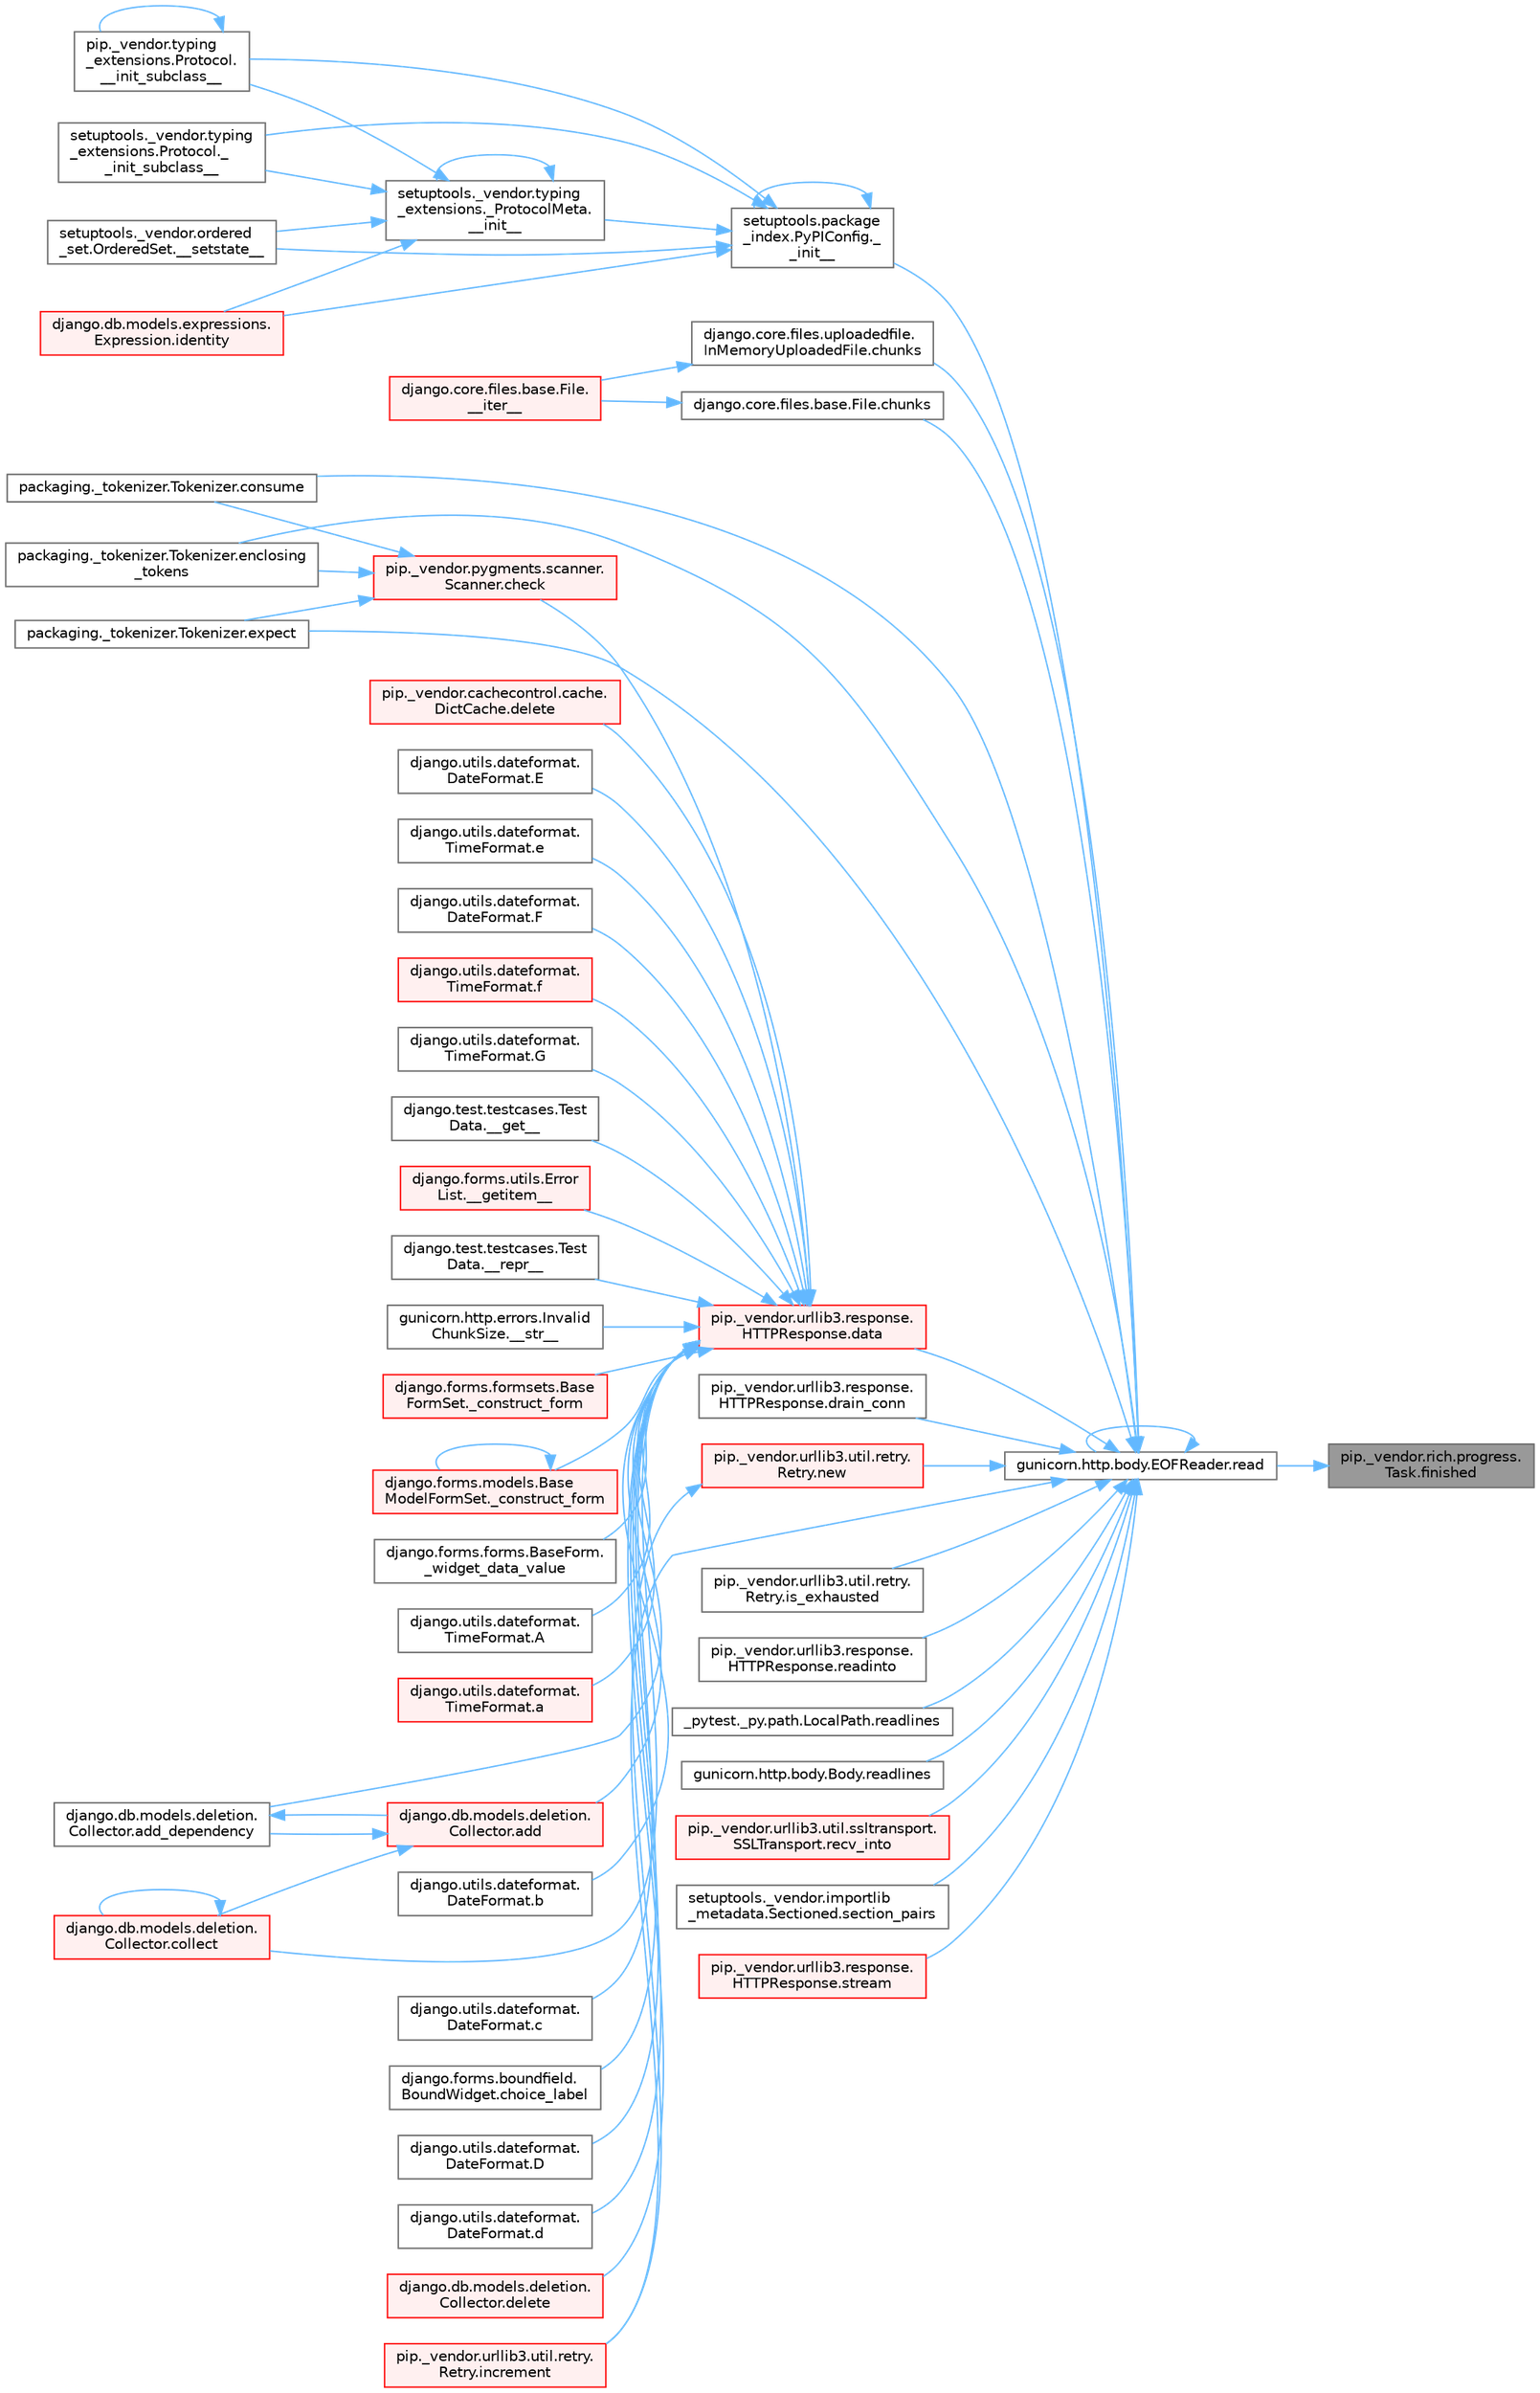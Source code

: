 digraph "pip._vendor.rich.progress.Task.finished"
{
 // LATEX_PDF_SIZE
  bgcolor="transparent";
  edge [fontname=Helvetica,fontsize=10,labelfontname=Helvetica,labelfontsize=10];
  node [fontname=Helvetica,fontsize=10,shape=box,height=0.2,width=0.4];
  rankdir="RL";
  Node1 [id="Node000001",label="pip._vendor.rich.progress.\lTask.finished",height=0.2,width=0.4,color="gray40", fillcolor="grey60", style="filled", fontcolor="black",tooltip=" "];
  Node1 -> Node2 [id="edge1_Node000001_Node000002",dir="back",color="steelblue1",style="solid",tooltip=" "];
  Node2 [id="Node000002",label="gunicorn.http.body.EOFReader.read",height=0.2,width=0.4,color="grey40", fillcolor="white", style="filled",URL="$classgunicorn_1_1http_1_1body_1_1_e_o_f_reader.html#a6ae0aab25c53911d59fcbb87c1dfa602",tooltip=" "];
  Node2 -> Node3 [id="edge2_Node000002_Node000003",dir="back",color="steelblue1",style="solid",tooltip=" "];
  Node3 [id="Node000003",label="setuptools.package\l_index.PyPIConfig._\l_init__",height=0.2,width=0.4,color="grey40", fillcolor="white", style="filled",URL="$classsetuptools_1_1package__index_1_1_py_p_i_config.html#aaaf43ad63ae6fe8ffed0e48774e437b6",tooltip=" "];
  Node3 -> Node4 [id="edge3_Node000003_Node000004",dir="back",color="steelblue1",style="solid",tooltip=" "];
  Node4 [id="Node000004",label="setuptools._vendor.typing\l_extensions._ProtocolMeta.\l__init__",height=0.2,width=0.4,color="grey40", fillcolor="white", style="filled",URL="$classsetuptools_1_1__vendor_1_1typing__extensions_1_1___protocol_meta.html#a7bbaff8ac6d19534b46bca363ee0b43a",tooltip=" "];
  Node4 -> Node4 [id="edge4_Node000004_Node000004",dir="back",color="steelblue1",style="solid",tooltip=" "];
  Node4 -> Node5 [id="edge5_Node000004_Node000005",dir="back",color="steelblue1",style="solid",tooltip=" "];
  Node5 [id="Node000005",label="pip._vendor.typing\l_extensions.Protocol.\l__init_subclass__",height=0.2,width=0.4,color="grey40", fillcolor="white", style="filled",URL="$classpip_1_1__vendor_1_1typing__extensions_1_1_protocol.html#a2916efc86cebb8aba6deb7fd30b33988",tooltip=" "];
  Node5 -> Node5 [id="edge6_Node000005_Node000005",dir="back",color="steelblue1",style="solid",tooltip=" "];
  Node4 -> Node6 [id="edge7_Node000004_Node000006",dir="back",color="steelblue1",style="solid",tooltip=" "];
  Node6 [id="Node000006",label="setuptools._vendor.typing\l_extensions.Protocol._\l_init_subclass__",height=0.2,width=0.4,color="grey40", fillcolor="white", style="filled",URL="$classsetuptools_1_1__vendor_1_1typing__extensions_1_1_protocol.html#ac6cbebc092a4724ab3704c5334059874",tooltip=" "];
  Node4 -> Node7 [id="edge8_Node000004_Node000007",dir="back",color="steelblue1",style="solid",tooltip=" "];
  Node7 [id="Node000007",label="setuptools._vendor.ordered\l_set.OrderedSet.__setstate__",height=0.2,width=0.4,color="grey40", fillcolor="white", style="filled",URL="$classsetuptools_1_1__vendor_1_1ordered__set_1_1_ordered_set.html#aa7f7de9d987829525d06db565fe1b4a1",tooltip=" "];
  Node4 -> Node8 [id="edge9_Node000004_Node000008",dir="back",color="steelblue1",style="solid",tooltip=" "];
  Node8 [id="Node000008",label="django.db.models.expressions.\lExpression.identity",height=0.2,width=0.4,color="red", fillcolor="#FFF0F0", style="filled",URL="$classdjango_1_1db_1_1models_1_1expressions_1_1_expression.html#a10048810b5eb8641acf3bc150731b925",tooltip=" "];
  Node3 -> Node3 [id="edge10_Node000003_Node000003",dir="back",color="steelblue1",style="solid",tooltip=" "];
  Node3 -> Node5 [id="edge11_Node000003_Node000005",dir="back",color="steelblue1",style="solid",tooltip=" "];
  Node3 -> Node6 [id="edge12_Node000003_Node000006",dir="back",color="steelblue1",style="solid",tooltip=" "];
  Node3 -> Node7 [id="edge13_Node000003_Node000007",dir="back",color="steelblue1",style="solid",tooltip=" "];
  Node3 -> Node8 [id="edge14_Node000003_Node000008",dir="back",color="steelblue1",style="solid",tooltip=" "];
  Node2 -> Node35 [id="edge15_Node000002_Node000035",dir="back",color="steelblue1",style="solid",tooltip=" "];
  Node35 [id="Node000035",label="django.core.files.base.File.chunks",height=0.2,width=0.4,color="grey40", fillcolor="white", style="filled",URL="$classdjango_1_1core_1_1files_1_1base_1_1_file.html#ad17ccdad55ee2a18e7b9e3911ee8ebcb",tooltip=" "];
  Node35 -> Node36 [id="edge16_Node000035_Node000036",dir="back",color="steelblue1",style="solid",tooltip=" "];
  Node36 [id="Node000036",label="django.core.files.base.File.\l__iter__",height=0.2,width=0.4,color="red", fillcolor="#FFF0F0", style="filled",URL="$classdjango_1_1core_1_1files_1_1base_1_1_file.html#a94e9f6e2b4daf2db37d08c11ec8a4a7e",tooltip=" "];
  Node2 -> Node39 [id="edge17_Node000002_Node000039",dir="back",color="steelblue1",style="solid",tooltip=" "];
  Node39 [id="Node000039",label="django.core.files.uploadedfile.\lInMemoryUploadedFile.chunks",height=0.2,width=0.4,color="grey40", fillcolor="white", style="filled",URL="$classdjango_1_1core_1_1files_1_1uploadedfile_1_1_in_memory_uploaded_file.html#adc0e015945bc5d33673ec1d0f2b73074",tooltip=" "];
  Node39 -> Node36 [id="edge18_Node000039_Node000036",dir="back",color="steelblue1",style="solid",tooltip=" "];
  Node2 -> Node40 [id="edge19_Node000002_Node000040",dir="back",color="steelblue1",style="solid",tooltip=" "];
  Node40 [id="Node000040",label="packaging._tokenizer.Tokenizer.consume",height=0.2,width=0.4,color="grey40", fillcolor="white", style="filled",URL="$classpackaging_1_1__tokenizer_1_1_tokenizer.html#aff74eaccaae690982aaaba5cb9a4d051",tooltip=" "];
  Node2 -> Node41 [id="edge20_Node000002_Node000041",dir="back",color="steelblue1",style="solid",tooltip=" "];
  Node41 [id="Node000041",label="pip._vendor.urllib3.response.\lHTTPResponse.data",height=0.2,width=0.4,color="red", fillcolor="#FFF0F0", style="filled",URL="$classpip_1_1__vendor_1_1urllib3_1_1response_1_1_h_t_t_p_response.html#abf3c538704803faf453331b0031f3bdd",tooltip=" "];
  Node41 -> Node42 [id="edge21_Node000041_Node000042",dir="back",color="steelblue1",style="solid",tooltip=" "];
  Node42 [id="Node000042",label="django.test.testcases.Test\lData.__get__",height=0.2,width=0.4,color="grey40", fillcolor="white", style="filled",URL="$classdjango_1_1test_1_1testcases_1_1_test_data.html#a6b90c1a9262cf266d34b5e5faa257454",tooltip=" "];
  Node41 -> Node43 [id="edge22_Node000041_Node000043",dir="back",color="steelblue1",style="solid",tooltip=" "];
  Node43 [id="Node000043",label="django.forms.utils.Error\lList.__getitem__",height=0.2,width=0.4,color="red", fillcolor="#FFF0F0", style="filled",URL="$classdjango_1_1forms_1_1utils_1_1_error_list.html#a2e2a77de3202d50ed650ac677fc03b24",tooltip=" "];
  Node41 -> Node104 [id="edge23_Node000041_Node000104",dir="back",color="steelblue1",style="solid",tooltip=" "];
  Node104 [id="Node000104",label="django.test.testcases.Test\lData.__repr__",height=0.2,width=0.4,color="grey40", fillcolor="white", style="filled",URL="$classdjango_1_1test_1_1testcases_1_1_test_data.html#afdff675b2003e7c32b6eccee739f936d",tooltip=" "];
  Node41 -> Node105 [id="edge24_Node000041_Node000105",dir="back",color="steelblue1",style="solid",tooltip=" "];
  Node105 [id="Node000105",label="gunicorn.http.errors.Invalid\lChunkSize.__str__",height=0.2,width=0.4,color="grey40", fillcolor="white", style="filled",URL="$classgunicorn_1_1http_1_1errors_1_1_invalid_chunk_size.html#ad3e2302a318e7c6532a3845dd0d9ab08",tooltip=" "];
  Node41 -> Node106 [id="edge25_Node000041_Node000106",dir="back",color="steelblue1",style="solid",tooltip=" "];
  Node106 [id="Node000106",label="django.forms.formsets.Base\lFormSet._construct_form",height=0.2,width=0.4,color="red", fillcolor="#FFF0F0", style="filled",URL="$classdjango_1_1forms_1_1formsets_1_1_base_form_set.html#a4a92b0779a5f5964325e73f9c8521fe8",tooltip=" "];
  Node41 -> Node1884 [id="edge26_Node000041_Node001884",dir="back",color="steelblue1",style="solid",tooltip=" "];
  Node1884 [id="Node001884",label="django.forms.models.Base\lModelFormSet._construct_form",height=0.2,width=0.4,color="red", fillcolor="#FFF0F0", style="filled",URL="$classdjango_1_1forms_1_1models_1_1_base_model_form_set.html#a2318f52c4f2963f7674c8e15e2f3c324",tooltip=" "];
  Node1884 -> Node1884 [id="edge27_Node001884_Node001884",dir="back",color="steelblue1",style="solid",tooltip=" "];
  Node41 -> Node663 [id="edge28_Node000041_Node000663",dir="back",color="steelblue1",style="solid",tooltip=" "];
  Node663 [id="Node000663",label="django.forms.forms.BaseForm.\l_widget_data_value",height=0.2,width=0.4,color="grey40", fillcolor="white", style="filled",URL="$classdjango_1_1forms_1_1forms_1_1_base_form.html#a237e69a267c76deaa1f2bb226b221391",tooltip=" "];
  Node41 -> Node2530 [id="edge29_Node000041_Node002530",dir="back",color="steelblue1",style="solid",tooltip=" "];
  Node2530 [id="Node002530",label="django.utils.dateformat.\lTimeFormat.A",height=0.2,width=0.4,color="grey40", fillcolor="white", style="filled",URL="$classdjango_1_1utils_1_1dateformat_1_1_time_format.html#a898c46892be32ae0b87cb43c4fae59be",tooltip=" "];
  Node41 -> Node2531 [id="edge30_Node000041_Node002531",dir="back",color="steelblue1",style="solid",tooltip=" "];
  Node2531 [id="Node002531",label="django.utils.dateformat.\lTimeFormat.a",height=0.2,width=0.4,color="red", fillcolor="#FFF0F0", style="filled",URL="$classdjango_1_1utils_1_1dateformat_1_1_time_format.html#a409404e03f8dee0ca4d78182bf1e0deb",tooltip=" "];
  Node41 -> Node2533 [id="edge31_Node000041_Node002533",dir="back",color="steelblue1",style="solid",tooltip=" "];
  Node2533 [id="Node002533",label="django.db.models.deletion.\lCollector.add",height=0.2,width=0.4,color="red", fillcolor="#FFF0F0", style="filled",URL="$classdjango_1_1db_1_1models_1_1deletion_1_1_collector.html#a92a25e9aef2930eb72e650f4e05abd18",tooltip=" "];
  Node2533 -> Node2534 [id="edge32_Node002533_Node002534",dir="back",color="steelblue1",style="solid",tooltip=" "];
  Node2534 [id="Node002534",label="django.db.models.deletion.\lCollector.add_dependency",height=0.2,width=0.4,color="grey40", fillcolor="white", style="filled",URL="$classdjango_1_1db_1_1models_1_1deletion_1_1_collector.html#a574d0f3a7a5934549fdb9a7db96db1ef",tooltip=" "];
  Node2534 -> Node2533 [id="edge33_Node002534_Node002533",dir="back",color="steelblue1",style="solid",tooltip=" "];
  Node2533 -> Node174 [id="edge34_Node002533_Node000174",dir="back",color="steelblue1",style="solid",tooltip=" "];
  Node174 [id="Node000174",label="django.db.models.deletion.\lCollector.collect",height=0.2,width=0.4,color="red", fillcolor="#FFF0F0", style="filled",URL="$classdjango_1_1db_1_1models_1_1deletion_1_1_collector.html#ae6d2a061dcb129755a51ced6ab45edad",tooltip=" "];
  Node174 -> Node174 [id="edge35_Node000174_Node000174",dir="back",color="steelblue1",style="solid",tooltip=" "];
  Node41 -> Node2534 [id="edge36_Node000041_Node002534",dir="back",color="steelblue1",style="solid",tooltip=" "];
  Node41 -> Node2536 [id="edge37_Node000041_Node002536",dir="back",color="steelblue1",style="solid",tooltip=" "];
  Node2536 [id="Node002536",label="django.utils.dateformat.\lDateFormat.b",height=0.2,width=0.4,color="grey40", fillcolor="white", style="filled",URL="$classdjango_1_1utils_1_1dateformat_1_1_date_format.html#a8633e29d9a65ad9829e32de99d9fcd34",tooltip=" "];
  Node41 -> Node2537 [id="edge38_Node000041_Node002537",dir="back",color="steelblue1",style="solid",tooltip=" "];
  Node2537 [id="Node002537",label="django.utils.dateformat.\lDateFormat.c",height=0.2,width=0.4,color="grey40", fillcolor="white", style="filled",URL="$classdjango_1_1utils_1_1dateformat_1_1_date_format.html#ad2ca67d40b05e991817ddd607214eae0",tooltip=" "];
  Node41 -> Node2538 [id="edge39_Node000041_Node002538",dir="back",color="steelblue1",style="solid",tooltip=" "];
  Node2538 [id="Node002538",label="pip._vendor.pygments.scanner.\lScanner.check",height=0.2,width=0.4,color="red", fillcolor="#FFF0F0", style="filled",URL="$classpip_1_1__vendor_1_1pygments_1_1scanner_1_1_scanner.html#a40f26bfe3c57607db66676e8a797a62b",tooltip=" "];
  Node2538 -> Node40 [id="edge40_Node002538_Node000040",dir="back",color="steelblue1",style="solid",tooltip=" "];
  Node2538 -> Node744 [id="edge41_Node002538_Node000744",dir="back",color="steelblue1",style="solid",tooltip=" "];
  Node744 [id="Node000744",label="packaging._tokenizer.Tokenizer.enclosing\l_tokens",height=0.2,width=0.4,color="grey40", fillcolor="white", style="filled",URL="$classpackaging_1_1__tokenizer_1_1_tokenizer.html#a27f8cfa7a5ed91e0cba1923b9b18da3d",tooltip=" "];
  Node2538 -> Node745 [id="edge42_Node002538_Node000745",dir="back",color="steelblue1",style="solid",tooltip=" "];
  Node745 [id="Node000745",label="packaging._tokenizer.Tokenizer.expect",height=0.2,width=0.4,color="grey40", fillcolor="white", style="filled",URL="$classpackaging_1_1__tokenizer_1_1_tokenizer.html#a151b21b99f387eddd422cd0dcf2064dd",tooltip=" "];
  Node41 -> Node2539 [id="edge43_Node000041_Node002539",dir="back",color="steelblue1",style="solid",tooltip=" "];
  Node2539 [id="Node002539",label="django.forms.boundfield.\lBoundWidget.choice_label",height=0.2,width=0.4,color="grey40", fillcolor="white", style="filled",URL="$classdjango_1_1forms_1_1boundfield_1_1_bound_widget.html#a3aec5525486682881c34e1a1ba2a05de",tooltip=" "];
  Node41 -> Node174 [id="edge44_Node000041_Node000174",dir="back",color="steelblue1",style="solid",tooltip=" "];
  Node41 -> Node2540 [id="edge45_Node000041_Node002540",dir="back",color="steelblue1",style="solid",tooltip=" "];
  Node2540 [id="Node002540",label="django.utils.dateformat.\lDateFormat.D",height=0.2,width=0.4,color="grey40", fillcolor="white", style="filled",URL="$classdjango_1_1utils_1_1dateformat_1_1_date_format.html#a002850f733cf8c0a562121f6e228aeb3",tooltip=" "];
  Node41 -> Node2541 [id="edge46_Node000041_Node002541",dir="back",color="steelblue1",style="solid",tooltip=" "];
  Node2541 [id="Node002541",label="django.utils.dateformat.\lDateFormat.d",height=0.2,width=0.4,color="grey40", fillcolor="white", style="filled",URL="$classdjango_1_1utils_1_1dateformat_1_1_date_format.html#a27935d9f37aa434dfb53a482b3bfeefb",tooltip=" "];
  Node41 -> Node2542 [id="edge47_Node000041_Node002542",dir="back",color="steelblue1",style="solid",tooltip=" "];
  Node2542 [id="Node002542",label="django.db.models.deletion.\lCollector.delete",height=0.2,width=0.4,color="red", fillcolor="#FFF0F0", style="filled",URL="$classdjango_1_1db_1_1models_1_1deletion_1_1_collector.html#aabaf91f3931f344113179c2f8f94686b",tooltip=" "];
  Node41 -> Node2543 [id="edge48_Node000041_Node002543",dir="back",color="steelblue1",style="solid",tooltip=" "];
  Node2543 [id="Node002543",label="pip._vendor.cachecontrol.cache.\lDictCache.delete",height=0.2,width=0.4,color="red", fillcolor="#FFF0F0", style="filled",URL="$classpip_1_1__vendor_1_1cachecontrol_1_1cache_1_1_dict_cache.html#a3066e8b602136e391823cc137becf98f",tooltip=" "];
  Node41 -> Node2544 [id="edge49_Node000041_Node002544",dir="back",color="steelblue1",style="solid",tooltip=" "];
  Node2544 [id="Node002544",label="django.utils.dateformat.\lDateFormat.E",height=0.2,width=0.4,color="grey40", fillcolor="white", style="filled",URL="$classdjango_1_1utils_1_1dateformat_1_1_date_format.html#a1d0e9537525e4a97c5ca77c88ac613b1",tooltip=" "];
  Node41 -> Node2545 [id="edge50_Node000041_Node002545",dir="back",color="steelblue1",style="solid",tooltip=" "];
  Node2545 [id="Node002545",label="django.utils.dateformat.\lTimeFormat.e",height=0.2,width=0.4,color="grey40", fillcolor="white", style="filled",URL="$classdjango_1_1utils_1_1dateformat_1_1_time_format.html#a1e085c601b57598b92250dab62e813b3",tooltip=" "];
  Node41 -> Node2546 [id="edge51_Node000041_Node002546",dir="back",color="steelblue1",style="solid",tooltip=" "];
  Node2546 [id="Node002546",label="django.utils.dateformat.\lDateFormat.F",height=0.2,width=0.4,color="grey40", fillcolor="white", style="filled",URL="$classdjango_1_1utils_1_1dateformat_1_1_date_format.html#a2e04f958eaa2f257de9b87aa65104e3a",tooltip=" "];
  Node41 -> Node2547 [id="edge52_Node000041_Node002547",dir="back",color="steelblue1",style="solid",tooltip=" "];
  Node2547 [id="Node002547",label="django.utils.dateformat.\lTimeFormat.f",height=0.2,width=0.4,color="red", fillcolor="#FFF0F0", style="filled",URL="$classdjango_1_1utils_1_1dateformat_1_1_time_format.html#a917dbc4f3103e5d9dd416fce475b48a8",tooltip=" "];
  Node41 -> Node2573 [id="edge53_Node000041_Node002573",dir="back",color="steelblue1",style="solid",tooltip=" "];
  Node2573 [id="Node002573",label="django.utils.dateformat.\lTimeFormat.G",height=0.2,width=0.4,color="grey40", fillcolor="white", style="filled",URL="$classdjango_1_1utils_1_1dateformat_1_1_time_format.html#a6f5d8732bf3ac17b56a2e87de3c9e367",tooltip=" "];
  Node2 -> Node743 [id="edge54_Node000002_Node000743",dir="back",color="steelblue1",style="solid",tooltip=" "];
  Node743 [id="Node000743",label="pip._vendor.urllib3.response.\lHTTPResponse.drain_conn",height=0.2,width=0.4,color="grey40", fillcolor="white", style="filled",URL="$classpip_1_1__vendor_1_1urllib3_1_1response_1_1_h_t_t_p_response.html#ad5ca98b71fbb5094f5db062b07b26eb1",tooltip=" "];
  Node2 -> Node744 [id="edge55_Node000002_Node000744",dir="back",color="steelblue1",style="solid",tooltip=" "];
  Node2 -> Node745 [id="edge56_Node000002_Node000745",dir="back",color="steelblue1",style="solid",tooltip=" "];
  Node2 -> Node465 [id="edge57_Node000002_Node000465",dir="back",color="steelblue1",style="solid",tooltip=" "];
  Node465 [id="Node000465",label="pip._vendor.urllib3.util.retry.\lRetry.increment",height=0.2,width=0.4,color="red", fillcolor="#FFF0F0", style="filled",URL="$classpip_1_1__vendor_1_1urllib3_1_1util_1_1retry_1_1_retry.html#a88dd993ccb2ef4b2bfa9ad0571374b12",tooltip=" "];
  Node2 -> Node746 [id="edge58_Node000002_Node000746",dir="back",color="steelblue1",style="solid",tooltip=" "];
  Node746 [id="Node000746",label="pip._vendor.urllib3.util.retry.\lRetry.is_exhausted",height=0.2,width=0.4,color="grey40", fillcolor="white", style="filled",URL="$classpip_1_1__vendor_1_1urllib3_1_1util_1_1retry_1_1_retry.html#ad8d42bd72e35f497daf9a0359560969d",tooltip=" "];
  Node2 -> Node747 [id="edge59_Node000002_Node000747",dir="back",color="steelblue1",style="solid",tooltip=" "];
  Node747 [id="Node000747",label="pip._vendor.urllib3.util.retry.\lRetry.new",height=0.2,width=0.4,color="red", fillcolor="#FFF0F0", style="filled",URL="$classpip_1_1__vendor_1_1urllib3_1_1util_1_1retry_1_1_retry.html#ab806585412b9d9b3c0d882fb4bd8d3c0",tooltip=" "];
  Node747 -> Node465 [id="edge60_Node000747_Node000465",dir="back",color="steelblue1",style="solid",tooltip=" "];
  Node2 -> Node2 [id="edge61_Node000002_Node000002",dir="back",color="steelblue1",style="solid",tooltip=" "];
  Node2 -> Node776 [id="edge62_Node000002_Node000776",dir="back",color="steelblue1",style="solid",tooltip=" "];
  Node776 [id="Node000776",label="pip._vendor.urllib3.response.\lHTTPResponse.readinto",height=0.2,width=0.4,color="grey40", fillcolor="white", style="filled",URL="$classpip_1_1__vendor_1_1urllib3_1_1response_1_1_h_t_t_p_response.html#a0988b6687696efed2e04f897eab47ac4",tooltip=" "];
  Node2 -> Node777 [id="edge63_Node000002_Node000777",dir="back",color="steelblue1",style="solid",tooltip=" "];
  Node777 [id="Node000777",label="_pytest._py.path.LocalPath.readlines",height=0.2,width=0.4,color="grey40", fillcolor="white", style="filled",URL="$class__pytest_1_1__py_1_1path_1_1_local_path.html#ab4ae86092b85919c6d43e793d049c3b3",tooltip=" "];
  Node2 -> Node778 [id="edge64_Node000002_Node000778",dir="back",color="steelblue1",style="solid",tooltip=" "];
  Node778 [id="Node000778",label="gunicorn.http.body.Body.readlines",height=0.2,width=0.4,color="grey40", fillcolor="white", style="filled",URL="$classgunicorn_1_1http_1_1body_1_1_body.html#adfec992d9fa8fbca15e35ea1ad4fae63",tooltip=" "];
  Node2 -> Node779 [id="edge65_Node000002_Node000779",dir="back",color="steelblue1",style="solid",tooltip=" "];
  Node779 [id="Node000779",label="pip._vendor.urllib3.util.ssltransport.\lSSLTransport.recv_into",height=0.2,width=0.4,color="red", fillcolor="#FFF0F0", style="filled",URL="$classpip_1_1__vendor_1_1urllib3_1_1util_1_1ssltransport_1_1_s_s_l_transport.html#a9d8da497d2fe869c1f3f9ad1de30fd0c",tooltip=" "];
  Node2 -> Node780 [id="edge66_Node000002_Node000780",dir="back",color="steelblue1",style="solid",tooltip=" "];
  Node780 [id="Node000780",label="setuptools._vendor.importlib\l_metadata.Sectioned.section_pairs",height=0.2,width=0.4,color="grey40", fillcolor="white", style="filled",URL="$classsetuptools_1_1__vendor_1_1importlib__metadata_1_1_sectioned.html#a1a649cd858c63bbcb2016883995ae6a7",tooltip=" "];
  Node2 -> Node185 [id="edge67_Node000002_Node000185",dir="back",color="steelblue1",style="solid",tooltip=" "];
  Node185 [id="Node000185",label="pip._vendor.urllib3.response.\lHTTPResponse.stream",height=0.2,width=0.4,color="red", fillcolor="#FFF0F0", style="filled",URL="$classpip_1_1__vendor_1_1urllib3_1_1response_1_1_h_t_t_p_response.html#a8d802b25f09dd341838a1d631ffc4f62",tooltip=" "];
}
